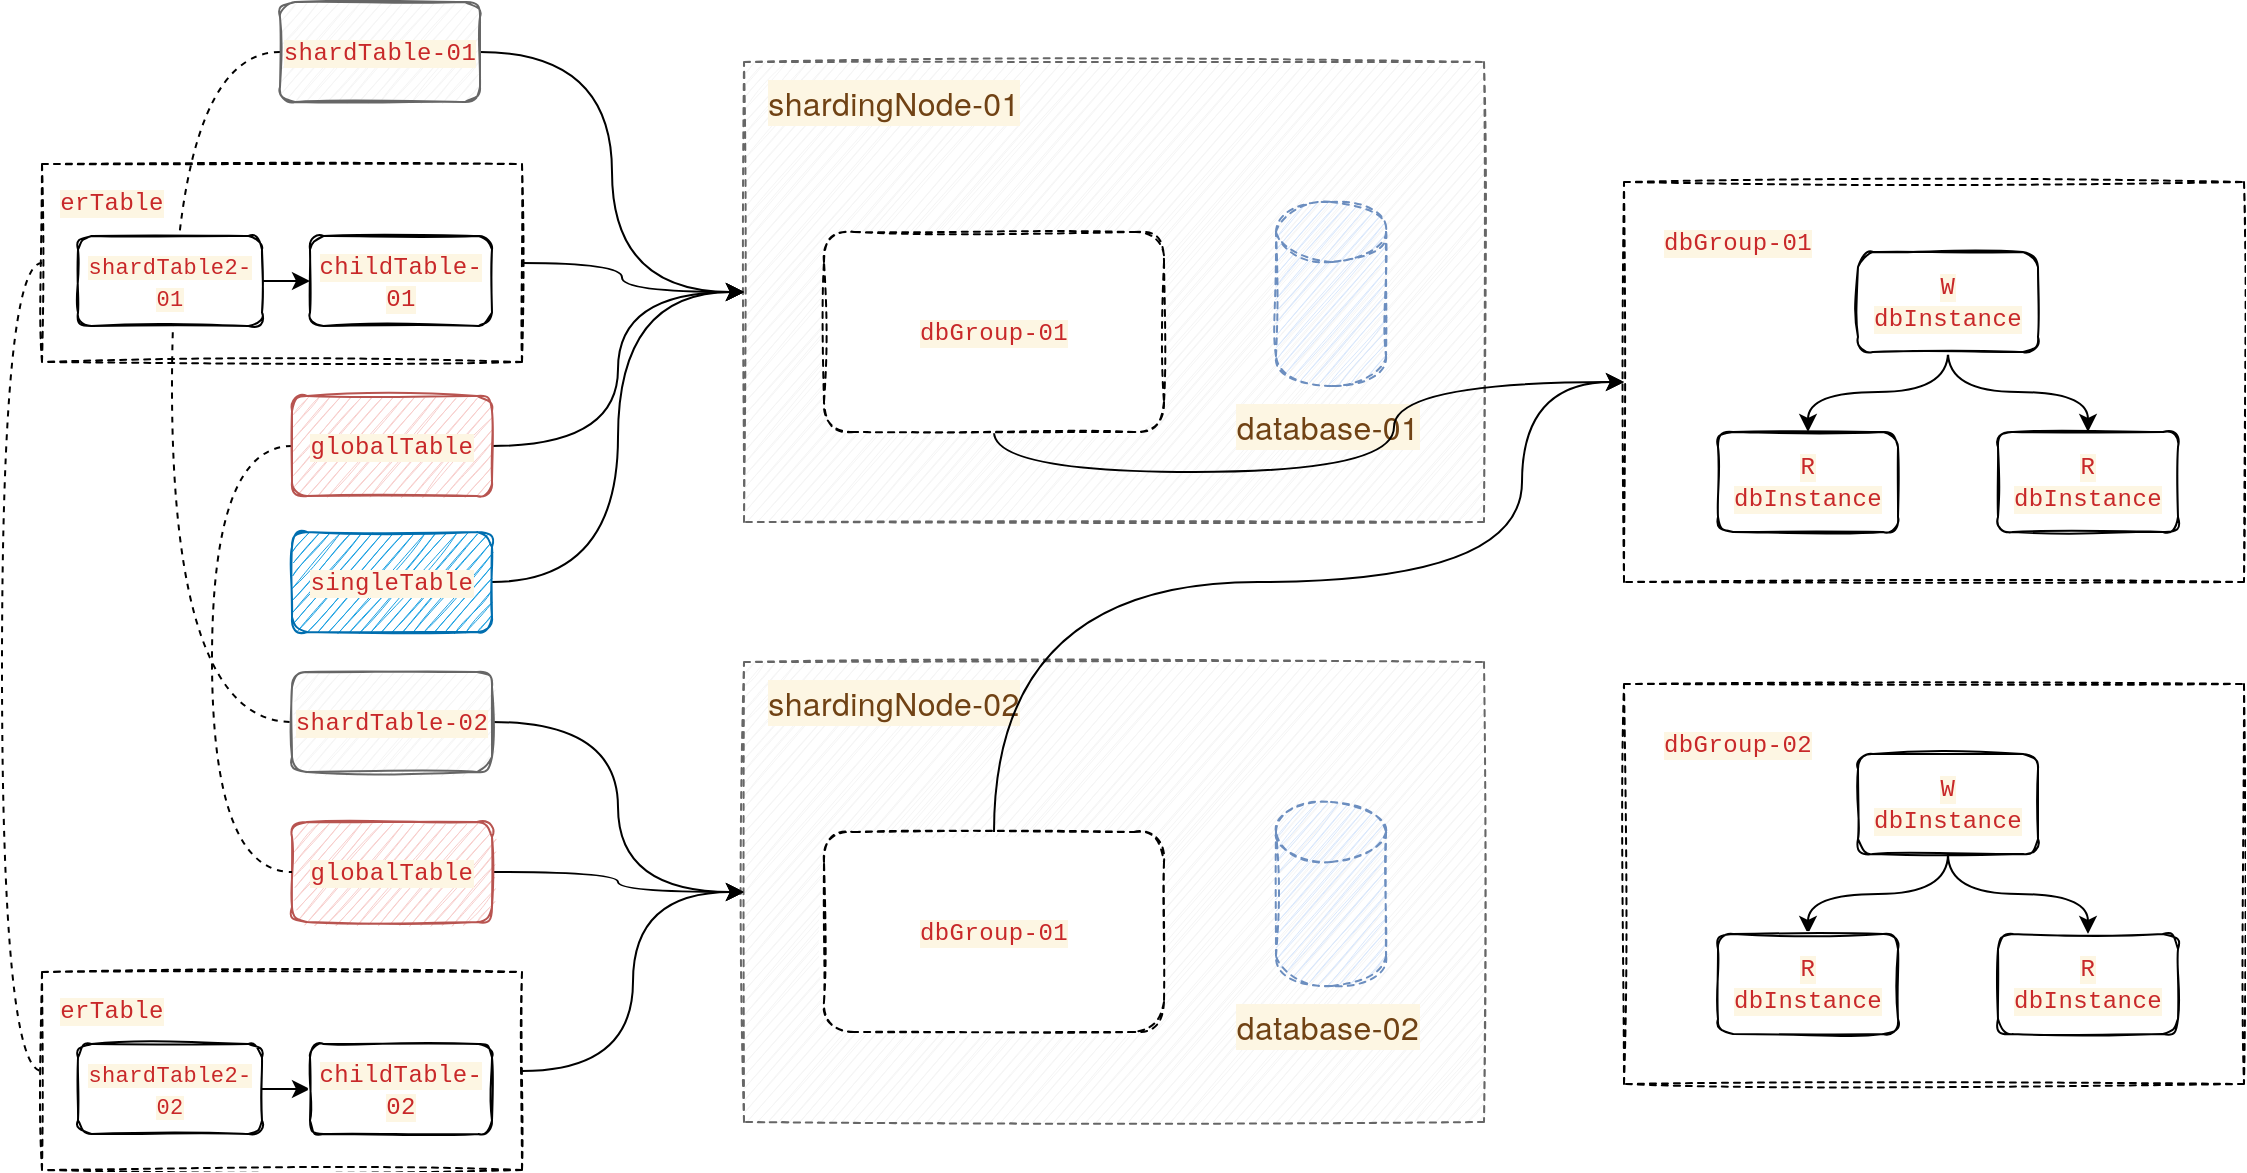 <mxfile version="15.7.4" type="github" pages="2">
  <diagram id="9CZ0PQ02ZsPHdG1DtoYy" name="Page-1">
    <mxGraphModel dx="2034" dy="584" grid="1" gridSize="10" guides="1" tooltips="1" connect="1" arrows="1" fold="1" page="1" pageScale="1" pageWidth="827" pageHeight="1169" math="0" shadow="0">
      <root>
        <mxCell id="0" />
        <mxCell id="1" parent="0" />
        <mxCell id="kp5L5uBgIwF2lmDcN6au-2" style="edgeStyle=orthogonalEdgeStyle;curved=1;rounded=0;orthogonalLoop=1;jettySize=auto;html=1;exitX=1;exitY=0.5;exitDx=0;exitDy=0;entryX=0;entryY=0.5;entryDx=0;entryDy=0;" edge="1" parent="1" source="aA7OUgeE8yupM1yqJdEg-85" target="aA7OUgeE8yupM1yqJdEg-1">
          <mxGeometry relative="1" as="geometry">
            <Array as="points">
              <mxPoint x="130" y="181" />
              <mxPoint x="130" y="195" />
            </Array>
          </mxGeometry>
        </mxCell>
        <mxCell id="kp5L5uBgIwF2lmDcN6au-16" style="edgeStyle=orthogonalEdgeStyle;curved=1;rounded=0;orthogonalLoop=1;jettySize=auto;html=1;entryX=0;entryY=0.5;entryDx=0;entryDy=0;dashed=1;fontSize=11;endArrow=none;endFill=0;exitX=0;exitY=0.5;exitDx=0;exitDy=0;" edge="1" parent="1" source="aA7OUgeE8yupM1yqJdEg-85" target="kp5L5uBgIwF2lmDcN6au-11">
          <mxGeometry relative="1" as="geometry" />
        </mxCell>
        <mxCell id="aA7OUgeE8yupM1yqJdEg-85" value="" style="rounded=0;whiteSpace=wrap;html=1;dashed=1;sketch=1;" parent="1" vertex="1">
          <mxGeometry x="-160" y="131" width="240" height="99" as="geometry" />
        </mxCell>
        <mxCell id="aA7OUgeE8yupM1yqJdEg-1" value="" style="rounded=0;whiteSpace=wrap;html=1;sketch=1;fillColor=#f5f5f5;fontColor=#333333;strokeColor=#666666;dashed=1;" parent="1" vertex="1">
          <mxGeometry x="191" y="80" width="370" height="230" as="geometry" />
        </mxCell>
        <mxCell id="aA7OUgeE8yupM1yqJdEg-50" value="" style="rounded=0;whiteSpace=wrap;html=1;dashed=1;sketch=1;" parent="1" vertex="1">
          <mxGeometry x="631" y="140" width="310" height="200" as="geometry" />
        </mxCell>
        <mxCell id="aA7OUgeE8yupM1yqJdEg-6" style="edgeStyle=orthogonalEdgeStyle;orthogonalLoop=1;jettySize=auto;html=1;exitX=0.5;exitY=1;exitDx=0;exitDy=0;entryX=0.5;entryY=0;entryDx=0;entryDy=0;curved=1;" parent="1" source="aA7OUgeE8yupM1yqJdEg-3" target="aA7OUgeE8yupM1yqJdEg-4" edge="1">
          <mxGeometry relative="1" as="geometry" />
        </mxCell>
        <mxCell id="aA7OUgeE8yupM1yqJdEg-7" style="edgeStyle=orthogonalEdgeStyle;orthogonalLoop=1;jettySize=auto;html=1;exitX=0.5;exitY=1;exitDx=0;exitDy=0;entryX=0.5;entryY=0;entryDx=0;entryDy=0;curved=1;" parent="1" source="aA7OUgeE8yupM1yqJdEg-3" target="aA7OUgeE8yupM1yqJdEg-5" edge="1">
          <mxGeometry relative="1" as="geometry" />
        </mxCell>
        <mxCell id="aA7OUgeE8yupM1yqJdEg-3" value="&lt;span style=&quot;color: rgb(200 , 40 , 41) ; font-size: inherit ; font-family: &amp;#34;consolas&amp;#34; , &amp;#34;liberation mono&amp;#34; , &amp;#34;menlo&amp;#34; , &amp;#34;courier&amp;#34; , monospace ; background-color: rgb(253 , 246 , 227) ; letter-spacing: 0.2px&quot;&gt;W dbInstance&lt;/span&gt;" style="rounded=1;whiteSpace=wrap;html=1;sketch=1;" parent="1" vertex="1">
          <mxGeometry x="748" y="175" width="90" height="50" as="geometry" />
        </mxCell>
        <mxCell id="aA7OUgeE8yupM1yqJdEg-4" value="&lt;span style=&quot;color: rgb(200 , 40 , 41) ; font-family: &amp;#34;consolas&amp;#34; , &amp;#34;liberation mono&amp;#34; , &amp;#34;menlo&amp;#34; , &amp;#34;courier&amp;#34; , monospace ; letter-spacing: 0.2px ; background-color: rgb(253 , 246 , 227)&quot;&gt;R&lt;br&gt;&lt;/span&gt;&lt;span style=&quot;color: rgb(200 , 40 , 41) ; font-size: inherit ; font-family: &amp;#34;consolas&amp;#34; , &amp;#34;liberation mono&amp;#34; , &amp;#34;menlo&amp;#34; , &amp;#34;courier&amp;#34; , monospace ; background-color: rgb(253 , 246 , 227) ; letter-spacing: 0.2px&quot;&gt;dbInstance&lt;/span&gt;" style="rounded=1;whiteSpace=wrap;html=1;sketch=1;" parent="1" vertex="1">
          <mxGeometry x="678" y="265" width="90" height="50" as="geometry" />
        </mxCell>
        <mxCell id="aA7OUgeE8yupM1yqJdEg-5" value="&lt;span style=&quot;color: rgb(200 , 40 , 41) ; font-family: &amp;#34;consolas&amp;#34; , &amp;#34;liberation mono&amp;#34; , &amp;#34;menlo&amp;#34; , &amp;#34;courier&amp;#34; , monospace ; letter-spacing: 0.2px ; background-color: rgb(253 , 246 , 227)&quot;&gt;R&lt;br&gt;&lt;/span&gt;&lt;span style=&quot;font-size: inherit ; color: rgb(200 , 40 , 41) ; font-family: &amp;#34;consolas&amp;#34; , &amp;#34;liberation mono&amp;#34; , &amp;#34;menlo&amp;#34; , &amp;#34;courier&amp;#34; , monospace ; background-color: rgb(253 , 246 , 227) ; letter-spacing: 0.2px&quot;&gt;dbInstance&lt;/span&gt;" style="rounded=1;whiteSpace=wrap;html=1;sketch=1;" parent="1" vertex="1">
          <mxGeometry x="818" y="265" width="90" height="50" as="geometry" />
        </mxCell>
        <mxCell id="aA7OUgeE8yupM1yqJdEg-35" value="&lt;span style=&quot;color: rgb(200 , 40 , 41) ; font-family: &amp;#34;consolas&amp;#34; , &amp;#34;liberation mono&amp;#34; , &amp;#34;menlo&amp;#34; , &amp;#34;courier&amp;#34; , monospace ; letter-spacing: 0.2px ; background-color: rgb(253 , 246 , 227)&quot;&gt;dbGroup-01&lt;/span&gt;" style="text;html=1;strokeColor=none;fillColor=none;align=center;verticalAlign=middle;whiteSpace=wrap;rounded=0;dashed=1;sketch=1;" parent="1" vertex="1">
          <mxGeometry x="648" y="155" width="80" height="30" as="geometry" />
        </mxCell>
        <mxCell id="aA7OUgeE8yupM1yqJdEg-36" value="" style="shape=cylinder3;whiteSpace=wrap;html=1;boundedLbl=1;backgroundOutline=1;size=15;dashed=1;sketch=1;fillColor=#dae8fc;strokeColor=#6c8ebf;" parent="1" vertex="1">
          <mxGeometry x="457" y="150" width="55" height="92" as="geometry" />
        </mxCell>
        <mxCell id="aA7OUgeE8yupM1yqJdEg-39" value="&lt;span style=&quot;color: rgb(112 , 66 , 20) ; font-family: &amp;#34;helvetica neue&amp;#34; , &amp;#34;helvetica&amp;#34; , &amp;#34;arial&amp;#34; , sans-serif ; font-size: 16px ; letter-spacing: 0.2px ; background-color: rgb(253 , 246 , 227)&quot;&gt;database-01&lt;/span&gt;" style="text;html=1;strokeColor=none;fillColor=none;align=center;verticalAlign=middle;whiteSpace=wrap;rounded=0;dashed=1;sketch=1;" parent="1" vertex="1">
          <mxGeometry x="431" y="247" width="104" height="30" as="geometry" />
        </mxCell>
        <mxCell id="kp5L5uBgIwF2lmDcN6au-1" style="edgeStyle=orthogonalEdgeStyle;rounded=0;orthogonalLoop=1;jettySize=auto;html=1;exitX=1;exitY=0.5;exitDx=0;exitDy=0;curved=1;" edge="1" parent="1" source="aA7OUgeE8yupM1yqJdEg-44" target="aA7OUgeE8yupM1yqJdEg-1">
          <mxGeometry relative="1" as="geometry" />
        </mxCell>
        <mxCell id="kp5L5uBgIwF2lmDcN6au-8" style="edgeStyle=orthogonalEdgeStyle;curved=1;rounded=0;orthogonalLoop=1;jettySize=auto;html=1;exitX=0;exitY=0.5;exitDx=0;exitDy=0;entryX=0;entryY=0.5;entryDx=0;entryDy=0;endArrow=none;endFill=0;dashed=1;" edge="1" parent="1" source="aA7OUgeE8yupM1yqJdEg-44" target="aA7OUgeE8yupM1yqJdEg-47">
          <mxGeometry relative="1" as="geometry">
            <mxPoint x="-41" y="380" as="targetPoint" />
            <Array as="points">
              <mxPoint x="-95" y="75" />
              <mxPoint x="-95" y="410" />
            </Array>
          </mxGeometry>
        </mxCell>
        <mxCell id="aA7OUgeE8yupM1yqJdEg-44" value="&lt;font color=&quot;#c82829&quot; face=&quot;consolas, liberation mono, menlo, courier, monospace&quot;&gt;&lt;span style=&quot;letter-spacing: 0.2px ; background-color: rgb(253 , 246 , 227)&quot;&gt;shardTable-01&lt;/span&gt;&lt;/font&gt;" style="rounded=1;whiteSpace=wrap;html=1;sketch=1;fillColor=#f5f5f5;fontColor=#333333;strokeColor=#666666;" parent="1" vertex="1">
          <mxGeometry x="-41" y="50" width="100" height="50" as="geometry" />
        </mxCell>
        <mxCell id="kp5L5uBgIwF2lmDcN6au-5" style="edgeStyle=orthogonalEdgeStyle;curved=1;rounded=0;orthogonalLoop=1;jettySize=auto;html=1;exitX=1;exitY=0.5;exitDx=0;exitDy=0;" edge="1" parent="1" source="aA7OUgeE8yupM1yqJdEg-47" target="aA7OUgeE8yupM1yqJdEg-64">
          <mxGeometry relative="1" as="geometry" />
        </mxCell>
        <mxCell id="aA7OUgeE8yupM1yqJdEg-47" value="&lt;font color=&quot;#c82829&quot; face=&quot;consolas, liberation mono, menlo, courier, monospace&quot;&gt;&lt;span style=&quot;letter-spacing: 0.2px ; background-color: rgb(253 , 246 , 227)&quot;&gt;shardTable-02&lt;/span&gt;&lt;/font&gt;" style="rounded=1;whiteSpace=wrap;html=1;sketch=1;fillColor=#f5f5f5;fontColor=#333333;strokeColor=#666666;" parent="1" vertex="1">
          <mxGeometry x="-35" y="385" width="100" height="50" as="geometry" />
        </mxCell>
        <mxCell id="kp5L5uBgIwF2lmDcN6au-6" style="edgeStyle=orthogonalEdgeStyle;curved=1;rounded=0;orthogonalLoop=1;jettySize=auto;html=1;exitX=1;exitY=0.5;exitDx=0;exitDy=0;entryX=0;entryY=0.5;entryDx=0;entryDy=0;" edge="1" parent="1" source="aA7OUgeE8yupM1yqJdEg-49" target="aA7OUgeE8yupM1yqJdEg-64">
          <mxGeometry relative="1" as="geometry">
            <mxPoint x="190" y="490" as="targetPoint" />
          </mxGeometry>
        </mxCell>
        <mxCell id="aA7OUgeE8yupM1yqJdEg-49" value="&lt;font color=&quot;#c82829&quot; face=&quot;consolas, liberation mono, menlo, courier, monospace&quot;&gt;&lt;span style=&quot;letter-spacing: 0.2px ; background-color: rgb(253 , 246 , 227)&quot;&gt;globalTable&lt;/span&gt;&lt;/font&gt;" style="rounded=1;whiteSpace=wrap;html=1;sketch=1;fillColor=#f8cecc;strokeColor=#b85450;" parent="1" vertex="1">
          <mxGeometry x="-35" y="460" width="100" height="50" as="geometry" />
        </mxCell>
        <mxCell id="aA7OUgeE8yupM1yqJdEg-51" value="" style="rounded=0;whiteSpace=wrap;html=1;dashed=1;sketch=1;" parent="1" vertex="1">
          <mxGeometry x="631" y="391" width="310" height="200" as="geometry" />
        </mxCell>
        <mxCell id="aA7OUgeE8yupM1yqJdEg-53" style="edgeStyle=orthogonalEdgeStyle;orthogonalLoop=1;jettySize=auto;html=1;exitX=0.5;exitY=1;exitDx=0;exitDy=0;entryX=0.5;entryY=0;entryDx=0;entryDy=0;curved=1;" parent="1" source="aA7OUgeE8yupM1yqJdEg-55" target="aA7OUgeE8yupM1yqJdEg-56" edge="1">
          <mxGeometry relative="1" as="geometry" />
        </mxCell>
        <mxCell id="aA7OUgeE8yupM1yqJdEg-54" style="edgeStyle=orthogonalEdgeStyle;orthogonalLoop=1;jettySize=auto;html=1;exitX=0.5;exitY=1;exitDx=0;exitDy=0;entryX=0.5;entryY=0;entryDx=0;entryDy=0;curved=1;" parent="1" source="aA7OUgeE8yupM1yqJdEg-55" target="aA7OUgeE8yupM1yqJdEg-57" edge="1">
          <mxGeometry relative="1" as="geometry" />
        </mxCell>
        <mxCell id="aA7OUgeE8yupM1yqJdEg-55" value="&lt;span style=&quot;color: rgb(200 , 40 , 41) ; font-size: inherit ; font-family: &amp;#34;consolas&amp;#34; , &amp;#34;liberation mono&amp;#34; , &amp;#34;menlo&amp;#34; , &amp;#34;courier&amp;#34; , monospace ; background-color: rgb(253 , 246 , 227) ; letter-spacing: 0.2px&quot;&gt;W dbInstance&lt;/span&gt;" style="rounded=1;whiteSpace=wrap;html=1;sketch=1;" parent="1" vertex="1">
          <mxGeometry x="748" y="426" width="90" height="50" as="geometry" />
        </mxCell>
        <mxCell id="aA7OUgeE8yupM1yqJdEg-56" value="&lt;span style=&quot;color: rgb(200 , 40 , 41) ; font-family: &amp;#34;consolas&amp;#34; , &amp;#34;liberation mono&amp;#34; , &amp;#34;menlo&amp;#34; , &amp;#34;courier&amp;#34; , monospace ; letter-spacing: 0.2px ; background-color: rgb(253 , 246 , 227)&quot;&gt;R&lt;br&gt;&lt;/span&gt;&lt;span style=&quot;color: rgb(200 , 40 , 41) ; font-size: inherit ; font-family: &amp;#34;consolas&amp;#34; , &amp;#34;liberation mono&amp;#34; , &amp;#34;menlo&amp;#34; , &amp;#34;courier&amp;#34; , monospace ; background-color: rgb(253 , 246 , 227) ; letter-spacing: 0.2px&quot;&gt;dbInstance&lt;/span&gt;" style="rounded=1;whiteSpace=wrap;html=1;sketch=1;" parent="1" vertex="1">
          <mxGeometry x="678" y="516" width="90" height="50" as="geometry" />
        </mxCell>
        <mxCell id="aA7OUgeE8yupM1yqJdEg-57" value="&lt;span style=&quot;color: rgb(200 , 40 , 41) ; font-family: &amp;#34;consolas&amp;#34; , &amp;#34;liberation mono&amp;#34; , &amp;#34;menlo&amp;#34; , &amp;#34;courier&amp;#34; , monospace ; letter-spacing: 0.2px ; background-color: rgb(253 , 246 , 227)&quot;&gt;R&lt;br&gt;&lt;/span&gt;&lt;span style=&quot;font-size: inherit ; color: rgb(200 , 40 , 41) ; font-family: &amp;#34;consolas&amp;#34; , &amp;#34;liberation mono&amp;#34; , &amp;#34;menlo&amp;#34; , &amp;#34;courier&amp;#34; , monospace ; background-color: rgb(253 , 246 , 227) ; letter-spacing: 0.2px&quot;&gt;dbInstance&lt;/span&gt;" style="rounded=1;whiteSpace=wrap;html=1;sketch=1;" parent="1" vertex="1">
          <mxGeometry x="818" y="516" width="90" height="50" as="geometry" />
        </mxCell>
        <mxCell id="aA7OUgeE8yupM1yqJdEg-58" value="&lt;span style=&quot;color: rgb(200 , 40 , 41) ; font-family: &amp;#34;consolas&amp;#34; , &amp;#34;liberation mono&amp;#34; , &amp;#34;menlo&amp;#34; , &amp;#34;courier&amp;#34; , monospace ; letter-spacing: 0.2px ; background-color: rgb(253 , 246 , 227)&quot;&gt;dbGroup-02&lt;/span&gt;" style="text;html=1;strokeColor=none;fillColor=none;align=center;verticalAlign=middle;whiteSpace=wrap;rounded=0;dashed=1;sketch=1;" parent="1" vertex="1">
          <mxGeometry x="648" y="406" width="80" height="30" as="geometry" />
        </mxCell>
        <mxCell id="aA7OUgeE8yupM1yqJdEg-61" value="&lt;span style=&quot;color: rgb(112 , 66 , 20) ; font-family: &amp;#34;helvetica neue&amp;#34; , &amp;#34;helvetica&amp;#34; , &amp;#34;arial&amp;#34; , sans-serif ; font-size: 16px ; letter-spacing: 0.2px ; background-color: rgb(253 , 246 , 227)&quot;&gt;shardingNode-01&lt;/span&gt;" style="text;html=1;strokeColor=none;fillColor=none;align=center;verticalAlign=middle;whiteSpace=wrap;rounded=0;dashed=1;sketch=1;" parent="1" vertex="1">
          <mxGeometry x="201" y="85" width="130" height="30" as="geometry" />
        </mxCell>
        <mxCell id="aA7OUgeE8yupM1yqJdEg-63" style="edgeStyle=orthogonalEdgeStyle;curved=1;orthogonalLoop=1;jettySize=auto;html=1;exitX=0.5;exitY=1;exitDx=0;exitDy=0;" parent="1" source="aA7OUgeE8yupM1yqJdEg-62" target="aA7OUgeE8yupM1yqJdEg-50" edge="1">
          <mxGeometry relative="1" as="geometry">
            <mxPoint x="580" y="260" as="targetPoint" />
          </mxGeometry>
        </mxCell>
        <mxCell id="aA7OUgeE8yupM1yqJdEg-62" value="&lt;span style=&quot;color: rgb(200 , 40 , 41) ; font-family: &amp;#34;consolas&amp;#34; , &amp;#34;liberation mono&amp;#34; , &amp;#34;menlo&amp;#34; , &amp;#34;courier&amp;#34; , monospace ; letter-spacing: 0.2px ; background-color: rgb(253 , 246 , 227)&quot;&gt;dbGroup-01&lt;/span&gt;" style="rounded=1;whiteSpace=wrap;html=1;dashed=1;sketch=1;" parent="1" vertex="1">
          <mxGeometry x="231" y="165" width="170" height="100" as="geometry" />
        </mxCell>
        <mxCell id="aA7OUgeE8yupM1yqJdEg-64" value="" style="rounded=0;whiteSpace=wrap;html=1;sketch=1;fillColor=#f5f5f5;fontColor=#333333;strokeColor=#666666;dashed=1;" parent="1" vertex="1">
          <mxGeometry x="191" y="380" width="370" height="230" as="geometry" />
        </mxCell>
        <mxCell id="aA7OUgeE8yupM1yqJdEg-65" value="" style="shape=cylinder3;whiteSpace=wrap;html=1;boundedLbl=1;backgroundOutline=1;size=15;dashed=1;sketch=1;fillColor=#dae8fc;strokeColor=#6c8ebf;" parent="1" vertex="1">
          <mxGeometry x="457" y="450" width="55" height="92" as="geometry" />
        </mxCell>
        <mxCell id="aA7OUgeE8yupM1yqJdEg-66" value="&lt;span style=&quot;color: rgb(112 , 66 , 20) ; font-family: &amp;#34;helvetica neue&amp;#34; , &amp;#34;helvetica&amp;#34; , &amp;#34;arial&amp;#34; , sans-serif ; font-size: 16px ; letter-spacing: 0.2px ; background-color: rgb(253 , 246 , 227)&quot;&gt;database-02&lt;/span&gt;" style="text;html=1;strokeColor=none;fillColor=none;align=center;verticalAlign=middle;whiteSpace=wrap;rounded=0;dashed=1;sketch=1;" parent="1" vertex="1">
          <mxGeometry x="431" y="547" width="104" height="30" as="geometry" />
        </mxCell>
        <mxCell id="aA7OUgeE8yupM1yqJdEg-67" value="&lt;span style=&quot;color: rgb(112 , 66 , 20) ; font-family: &amp;#34;helvetica neue&amp;#34; , &amp;#34;helvetica&amp;#34; , &amp;#34;arial&amp;#34; , sans-serif ; font-size: 16px ; letter-spacing: 0.2px ; background-color: rgb(253 , 246 , 227)&quot;&gt;shardingNode-02&lt;/span&gt;" style="text;html=1;strokeColor=none;fillColor=none;align=center;verticalAlign=middle;whiteSpace=wrap;rounded=0;dashed=1;sketch=1;" parent="1" vertex="1">
          <mxGeometry x="201" y="385" width="130" height="30" as="geometry" />
        </mxCell>
        <mxCell id="aA7OUgeE8yupM1yqJdEg-70" style="edgeStyle=orthogonalEdgeStyle;curved=1;orthogonalLoop=1;jettySize=auto;html=1;exitX=0.5;exitY=0;exitDx=0;exitDy=0;entryX=0;entryY=0.5;entryDx=0;entryDy=0;" parent="1" source="aA7OUgeE8yupM1yqJdEg-68" target="aA7OUgeE8yupM1yqJdEg-50" edge="1">
          <mxGeometry relative="1" as="geometry">
            <mxPoint x="590" y="380" as="targetPoint" />
            <Array as="points">
              <mxPoint x="316" y="340" />
              <mxPoint x="580" y="340" />
              <mxPoint x="580" y="240" />
            </Array>
          </mxGeometry>
        </mxCell>
        <mxCell id="aA7OUgeE8yupM1yqJdEg-68" value="&lt;span style=&quot;color: rgb(200 , 40 , 41) ; font-family: &amp;#34;consolas&amp;#34; , &amp;#34;liberation mono&amp;#34; , &amp;#34;menlo&amp;#34; , &amp;#34;courier&amp;#34; , monospace ; letter-spacing: 0.2px ; background-color: rgb(253 , 246 , 227)&quot;&gt;dbGroup-01&lt;/span&gt;" style="rounded=1;whiteSpace=wrap;html=1;dashed=1;sketch=1;" parent="1" vertex="1">
          <mxGeometry x="231" y="465" width="170" height="100" as="geometry" />
        </mxCell>
        <mxCell id="kp5L5uBgIwF2lmDcN6au-3" style="edgeStyle=orthogonalEdgeStyle;curved=1;rounded=0;orthogonalLoop=1;jettySize=auto;html=1;exitX=1;exitY=0.5;exitDx=0;exitDy=0;entryX=0;entryY=0.5;entryDx=0;entryDy=0;" edge="1" parent="1" source="aA7OUgeE8yupM1yqJdEg-71" target="aA7OUgeE8yupM1yqJdEg-1">
          <mxGeometry relative="1" as="geometry" />
        </mxCell>
        <mxCell id="kp5L5uBgIwF2lmDcN6au-10" style="edgeStyle=orthogonalEdgeStyle;curved=1;rounded=0;orthogonalLoop=1;jettySize=auto;html=1;exitX=0;exitY=0.5;exitDx=0;exitDy=0;entryX=0;entryY=0.5;entryDx=0;entryDy=0;endArrow=none;endFill=0;dashed=1;" edge="1" parent="1" source="aA7OUgeE8yupM1yqJdEg-71" target="aA7OUgeE8yupM1yqJdEg-49">
          <mxGeometry relative="1" as="geometry">
            <Array as="points">
              <mxPoint x="-75" y="272" />
              <mxPoint x="-75" y="485" />
            </Array>
          </mxGeometry>
        </mxCell>
        <mxCell id="aA7OUgeE8yupM1yqJdEg-71" value="&lt;font color=&quot;#c82829&quot; face=&quot;consolas, liberation mono, menlo, courier, monospace&quot;&gt;&lt;span style=&quot;letter-spacing: 0.2px ; background-color: rgb(253 , 246 , 227)&quot;&gt;globalTable&lt;/span&gt;&lt;/font&gt;" style="rounded=1;whiteSpace=wrap;html=1;sketch=1;fillColor=#f8cecc;strokeColor=#b85450;" parent="1" vertex="1">
          <mxGeometry x="-35" y="247" width="100" height="50" as="geometry" />
        </mxCell>
        <mxCell id="kp5L5uBgIwF2lmDcN6au-4" style="edgeStyle=orthogonalEdgeStyle;curved=1;rounded=0;orthogonalLoop=1;jettySize=auto;html=1;exitX=1;exitY=0.5;exitDx=0;exitDy=0;entryX=0;entryY=0.5;entryDx=0;entryDy=0;" edge="1" parent="1" source="aA7OUgeE8yupM1yqJdEg-72" target="aA7OUgeE8yupM1yqJdEg-1">
          <mxGeometry relative="1" as="geometry" />
        </mxCell>
        <mxCell id="aA7OUgeE8yupM1yqJdEg-72" value="&lt;font color=&quot;#c82829&quot; face=&quot;consolas, liberation mono, menlo, courier, monospace&quot;&gt;&lt;span style=&quot;letter-spacing: 0.2px ; background-color: rgb(253 , 246 , 227)&quot;&gt;singleTable&lt;/span&gt;&lt;/font&gt;" style="rounded=1;whiteSpace=wrap;html=1;sketch=1;fillColor=#1ba1e2;strokeColor=#006EAF;fontColor=#ffffff;" parent="1" vertex="1">
          <mxGeometry x="-35" y="315" width="100" height="50" as="geometry" />
        </mxCell>
        <mxCell id="aA7OUgeE8yupM1yqJdEg-76" style="edgeStyle=orthogonalEdgeStyle;curved=1;orthogonalLoop=1;jettySize=auto;html=1;exitX=1;exitY=0.5;exitDx=0;exitDy=0;entryX=0;entryY=0.5;entryDx=0;entryDy=0;" parent="1" source="aA7OUgeE8yupM1yqJdEg-73" target="aA7OUgeE8yupM1yqJdEg-75" edge="1">
          <mxGeometry relative="1" as="geometry" />
        </mxCell>
        <mxCell id="aA7OUgeE8yupM1yqJdEg-73" value="&lt;font color=&quot;#c82829&quot; face=&quot;consolas, liberation mono, menlo, courier, monospace&quot; size=&quot;1&quot;&gt;&lt;span style=&quot;letter-spacing: 0.2px ; background-color: rgb(253 , 246 , 227) ; font-size: 11px&quot;&gt;shardTable2-01&lt;/span&gt;&lt;/font&gt;" style="rounded=1;whiteSpace=wrap;html=1;sketch=1;" parent="1" vertex="1">
          <mxGeometry x="-142" y="167" width="92" height="45" as="geometry" />
        </mxCell>
        <mxCell id="aA7OUgeE8yupM1yqJdEg-75" value="&lt;font color=&quot;#c82829&quot; face=&quot;consolas, liberation mono, menlo, courier, monospace&quot;&gt;&lt;span style=&quot;letter-spacing: 0.2px ; background-color: rgb(253 , 246 , 227)&quot;&gt;childTable-01&lt;/span&gt;&lt;/font&gt;" style="rounded=1;whiteSpace=wrap;html=1;sketch=1;" parent="1" vertex="1">
          <mxGeometry x="-26" y="167" width="91" height="45" as="geometry" />
        </mxCell>
        <mxCell id="aA7OUgeE8yupM1yqJdEg-86" value="&lt;span style=&quot;color: rgb(200 , 40 , 41) ; font-family: &amp;#34;consolas&amp;#34; , &amp;#34;liberation mono&amp;#34; , &amp;#34;menlo&amp;#34; , &amp;#34;courier&amp;#34; , monospace ; letter-spacing: 0.2px ; background-color: rgb(253 , 246 , 227)&quot;&gt;erTable&lt;/span&gt;" style="text;html=1;strokeColor=none;fillColor=none;align=center;verticalAlign=middle;whiteSpace=wrap;rounded=0;dashed=1;sketch=1;" parent="1" vertex="1">
          <mxGeometry x="-160" y="135" width="70" height="30" as="geometry" />
        </mxCell>
        <mxCell id="kp5L5uBgIwF2lmDcN6au-7" style="edgeStyle=orthogonalEdgeStyle;curved=1;rounded=0;orthogonalLoop=1;jettySize=auto;html=1;exitX=1;exitY=0.5;exitDx=0;exitDy=0;entryX=0;entryY=0.5;entryDx=0;entryDy=0;" edge="1" parent="1" source="kp5L5uBgIwF2lmDcN6au-11" target="aA7OUgeE8yupM1yqJdEg-64">
          <mxGeometry relative="1" as="geometry">
            <mxPoint x="98" y="580" as="sourcePoint" />
          </mxGeometry>
        </mxCell>
        <mxCell id="kp5L5uBgIwF2lmDcN6au-11" value="" style="rounded=0;whiteSpace=wrap;html=1;dashed=1;sketch=1;" vertex="1" parent="1">
          <mxGeometry x="-160" y="535" width="240" height="99" as="geometry" />
        </mxCell>
        <mxCell id="kp5L5uBgIwF2lmDcN6au-12" style="edgeStyle=orthogonalEdgeStyle;curved=1;orthogonalLoop=1;jettySize=auto;html=1;exitX=1;exitY=0.5;exitDx=0;exitDy=0;entryX=0;entryY=0.5;entryDx=0;entryDy=0;" edge="1" parent="1" source="kp5L5uBgIwF2lmDcN6au-13" target="kp5L5uBgIwF2lmDcN6au-14">
          <mxGeometry relative="1" as="geometry" />
        </mxCell>
        <mxCell id="kp5L5uBgIwF2lmDcN6au-13" value="&lt;font color=&quot;#c82829&quot; face=&quot;consolas, liberation mono, menlo, courier, monospace&quot; size=&quot;1&quot;&gt;&lt;span style=&quot;letter-spacing: 0.2px ; background-color: rgb(253 , 246 , 227) ; font-size: 11px&quot;&gt;shardTable2-02&lt;/span&gt;&lt;/font&gt;" style="rounded=1;whiteSpace=wrap;html=1;sketch=1;" vertex="1" parent="1">
          <mxGeometry x="-142" y="571" width="92" height="45" as="geometry" />
        </mxCell>
        <mxCell id="kp5L5uBgIwF2lmDcN6au-14" value="&lt;font color=&quot;#c82829&quot; face=&quot;consolas, liberation mono, menlo, courier, monospace&quot;&gt;&lt;span style=&quot;letter-spacing: 0.2px ; background-color: rgb(253 , 246 , 227)&quot;&gt;childTable-02&lt;/span&gt;&lt;/font&gt;" style="rounded=1;whiteSpace=wrap;html=1;sketch=1;" vertex="1" parent="1">
          <mxGeometry x="-26" y="571" width="91" height="45" as="geometry" />
        </mxCell>
        <mxCell id="kp5L5uBgIwF2lmDcN6au-15" value="&lt;span style=&quot;color: rgb(200 , 40 , 41) ; font-family: &amp;#34;consolas&amp;#34; , &amp;#34;liberation mono&amp;#34; , &amp;#34;menlo&amp;#34; , &amp;#34;courier&amp;#34; , monospace ; letter-spacing: 0.2px ; background-color: rgb(253 , 246 , 227)&quot;&gt;erTable&lt;/span&gt;" style="text;html=1;strokeColor=none;fillColor=none;align=center;verticalAlign=middle;whiteSpace=wrap;rounded=0;dashed=1;sketch=1;" vertex="1" parent="1">
          <mxGeometry x="-160" y="539" width="70" height="30" as="geometry" />
        </mxCell>
      </root>
    </mxGraphModel>
  </diagram>
  <diagram id="J43xMPMdSZEunkyhhBxU" name="Page-2">
    <mxGraphModel dx="946" dy="577" grid="1" gridSize="10" guides="1" tooltips="1" connect="1" arrows="1" fold="1" page="1" pageScale="1" pageWidth="827" pageHeight="1169" math="0" shadow="0">
      <root>
        <mxCell id="FwMZl-ij26lW2XzkdRvG-0" />
        <mxCell id="FwMZl-ij26lW2XzkdRvG-1" parent="FwMZl-ij26lW2XzkdRvG-0" />
        <mxCell id="FwMZl-ij26lW2XzkdRvG-12" value="" style="edgeStyle=orthogonalEdgeStyle;rounded=0;orthogonalLoop=1;jettySize=auto;html=1;exitX=0.5;exitY=1;exitDx=0;exitDy=0;" edge="1" parent="FwMZl-ij26lW2XzkdRvG-1" source="FwMZl-ij26lW2XzkdRvG-2" target="FwMZl-ij26lW2XzkdRvG-11">
          <mxGeometry relative="1" as="geometry" />
        </mxCell>
        <mxCell id="FwMZl-ij26lW2XzkdRvG-2" value="开始" style="rounded=1;whiteSpace=wrap;html=1;" vertex="1" parent="FwMZl-ij26lW2XzkdRvG-1">
          <mxGeometry x="322" width="120" height="60" as="geometry" />
        </mxCell>
        <mxCell id="FwMZl-ij26lW2XzkdRvG-5" value="" style="edgeStyle=orthogonalEdgeStyle;rounded=0;orthogonalLoop=1;jettySize=auto;html=1;" edge="1" parent="FwMZl-ij26lW2XzkdRvG-1" source="FwMZl-ij26lW2XzkdRvG-3" target="FwMZl-ij26lW2XzkdRvG-4">
          <mxGeometry relative="1" as="geometry" />
        </mxCell>
        <mxCell id="FwMZl-ij26lW2XzkdRvG-3" value="阻塞流量" style="rounded=0;whiteSpace=wrap;html=1;" vertex="1" parent="FwMZl-ij26lW2XzkdRvG-1">
          <mxGeometry x="282" y="180" width="196" height="80" as="geometry" />
        </mxCell>
        <mxCell id="FwMZl-ij26lW2XzkdRvG-7" value="" style="edgeStyle=orthogonalEdgeStyle;rounded=0;orthogonalLoop=1;jettySize=auto;html=1;entryX=0.5;entryY=0;entryDx=0;entryDy=0;" edge="1" parent="FwMZl-ij26lW2XzkdRvG-1" source="FwMZl-ij26lW2XzkdRvG-4" target="FwMZl-ij26lW2XzkdRvG-22">
          <mxGeometry relative="1" as="geometry" />
        </mxCell>
        <mxCell id="FwMZl-ij26lW2XzkdRvG-4" value="向各个节点发送&lt;br&gt;show master status&amp;nbsp;&lt;br&gt;获取position" style="whiteSpace=wrap;html=1;rounded=0;" vertex="1" parent="FwMZl-ij26lW2XzkdRvG-1">
          <mxGeometry x="283" y="290" width="198" height="70" as="geometry" />
        </mxCell>
        <mxCell id="FwMZl-ij26lW2XzkdRvG-9" value="" style="edgeStyle=orthogonalEdgeStyle;rounded=0;orthogonalLoop=1;jettySize=auto;html=1;" edge="1" parent="FwMZl-ij26lW2XzkdRvG-1" source="FwMZl-ij26lW2XzkdRvG-6" target="FwMZl-ij26lW2XzkdRvG-8">
          <mxGeometry relative="1" as="geometry" />
        </mxCell>
        <mxCell id="FwMZl-ij26lW2XzkdRvG-6" value="释放流量" style="whiteSpace=wrap;html=1;rounded=0;" vertex="1" parent="FwMZl-ij26lW2XzkdRvG-1">
          <mxGeometry x="323.5" y="530" width="120" height="60" as="geometry" />
        </mxCell>
        <mxCell id="FwMZl-ij26lW2XzkdRvG-15" value="" style="edgeStyle=orthogonalEdgeStyle;rounded=0;orthogonalLoop=1;jettySize=auto;html=1;" edge="1" parent="FwMZl-ij26lW2XzkdRvG-1" source="FwMZl-ij26lW2XzkdRvG-8">
          <mxGeometry relative="1" as="geometry">
            <mxPoint x="383.5" y="730" as="targetPoint" />
          </mxGeometry>
        </mxCell>
        <mxCell id="FwMZl-ij26lW2XzkdRvG-8" value="数据双写&lt;br&gt;接收数据，并按照新的分片算法路由到新的分片" style="whiteSpace=wrap;html=1;rounded=0;" vertex="1" parent="FwMZl-ij26lW2XzkdRvG-1">
          <mxGeometry x="323.5" y="630" width="120" height="60" as="geometry" />
        </mxCell>
        <mxCell id="FwMZl-ij26lW2XzkdRvG-13" value="" style="edgeStyle=orthogonalEdgeStyle;rounded=0;orthogonalLoop=1;jettySize=auto;html=1;" edge="1" parent="FwMZl-ij26lW2XzkdRvG-1" source="FwMZl-ij26lW2XzkdRvG-11" target="FwMZl-ij26lW2XzkdRvG-3">
          <mxGeometry relative="1" as="geometry" />
        </mxCell>
        <mxCell id="FwMZl-ij26lW2XzkdRvG-11" value="新数据分片初始化" style="whiteSpace=wrap;html=1;rounded=1;" vertex="1" parent="FwMZl-ij26lW2XzkdRvG-1">
          <mxGeometry x="322" y="90" width="120" height="60" as="geometry" />
        </mxCell>
        <mxCell id="FwMZl-ij26lW2XzkdRvG-16" value="结束" style="rounded=1;whiteSpace=wrap;html=1;" vertex="1" parent="FwMZl-ij26lW2XzkdRvG-1">
          <mxGeometry x="322.5" y="850" width="120" height="60" as="geometry" />
        </mxCell>
        <mxCell id="FwMZl-ij26lW2XzkdRvG-19" value="是" style="edgeStyle=orthogonalEdgeStyle;rounded=0;orthogonalLoop=1;jettySize=auto;html=1;" edge="1" parent="FwMZl-ij26lW2XzkdRvG-1" source="FwMZl-ij26lW2XzkdRvG-18" target="FwMZl-ij26lW2XzkdRvG-16">
          <mxGeometry relative="1" as="geometry" />
        </mxCell>
        <mxCell id="FwMZl-ij26lW2XzkdRvG-20" style="edgeStyle=orthogonalEdgeStyle;rounded=0;orthogonalLoop=1;jettySize=auto;html=1;exitX=1;exitY=0.5;exitDx=0;exitDy=0;entryX=1;entryY=0.5;entryDx=0;entryDy=0;" edge="1" parent="FwMZl-ij26lW2XzkdRvG-1" source="FwMZl-ij26lW2XzkdRvG-18" target="FwMZl-ij26lW2XzkdRvG-8">
          <mxGeometry relative="1" as="geometry" />
        </mxCell>
        <mxCell id="FwMZl-ij26lW2XzkdRvG-21" value="否" style="edgeLabel;html=1;align=center;verticalAlign=middle;resizable=0;points=[];" vertex="1" connectable="0" parent="FwMZl-ij26lW2XzkdRvG-20">
          <mxGeometry x="-0.172" y="2" relative="1" as="geometry">
            <mxPoint y="-4" as="offset" />
          </mxGeometry>
        </mxCell>
        <mxCell id="FwMZl-ij26lW2XzkdRvG-18" value="数据是否迁移完" style="rhombus;whiteSpace=wrap;html=1;" vertex="1" parent="FwMZl-ij26lW2XzkdRvG-1">
          <mxGeometry x="300" y="730" width="165" height="80" as="geometry" />
        </mxCell>
        <mxCell id="FwMZl-ij26lW2XzkdRvG-23" style="edgeStyle=orthogonalEdgeStyle;rounded=0;orthogonalLoop=1;jettySize=auto;html=1;exitX=0.5;exitY=1;exitDx=0;exitDy=0;" edge="1" parent="FwMZl-ij26lW2XzkdRvG-1" source="FwMZl-ij26lW2XzkdRvG-22" target="FwMZl-ij26lW2XzkdRvG-6">
          <mxGeometry relative="1" as="geometry" />
        </mxCell>
        <mxCell id="FwMZl-ij26lW2XzkdRvG-26" value="是" style="edgeLabel;html=1;align=center;verticalAlign=middle;resizable=0;points=[];" vertex="1" connectable="0" parent="FwMZl-ij26lW2XzkdRvG-23">
          <mxGeometry x="-0.036" y="-1" relative="1" as="geometry">
            <mxPoint x="-1" y="-1" as="offset" />
          </mxGeometry>
        </mxCell>
        <mxCell id="FwMZl-ij26lW2XzkdRvG-24" style="edgeStyle=orthogonalEdgeStyle;rounded=0;orthogonalLoop=1;jettySize=auto;html=1;entryX=1;entryY=0.5;entryDx=0;entryDy=0;" edge="1" parent="FwMZl-ij26lW2XzkdRvG-1" source="FwMZl-ij26lW2XzkdRvG-22" target="FwMZl-ij26lW2XzkdRvG-4">
          <mxGeometry relative="1" as="geometry">
            <mxPoint x="490" y="330" as="targetPoint" />
            <Array as="points">
              <mxPoint x="560" y="450" />
              <mxPoint x="560" y="325" />
            </Array>
          </mxGeometry>
        </mxCell>
        <mxCell id="FwMZl-ij26lW2XzkdRvG-25" value="否" style="edgeLabel;html=1;align=center;verticalAlign=middle;resizable=0;points=[];" vertex="1" connectable="0" parent="FwMZl-ij26lW2XzkdRvG-24">
          <mxGeometry x="0.014" y="4" relative="1" as="geometry">
            <mxPoint x="4" as="offset" />
          </mxGeometry>
        </mxCell>
        <mxCell id="FwMZl-ij26lW2XzkdRvG-22" value="是否获取成功" style="rhombus;whiteSpace=wrap;html=1;" vertex="1" parent="FwMZl-ij26lW2XzkdRvG-1">
          <mxGeometry x="282" y="410" width="200" height="80" as="geometry" />
        </mxCell>
        <mxCell id="FwMZl-ij26lW2XzkdRvG-27" value="从全量postion拉取数据" style="rounded=0;whiteSpace=wrap;html=1;" vertex="1" parent="FwMZl-ij26lW2XzkdRvG-1">
          <mxGeometry x="610" y="180" width="170" height="80" as="geometry" />
        </mxCell>
        <mxCell id="FwMZl-ij26lW2XzkdRvG-29" value="" style="rhombus;whiteSpace=wrap;html=1;" vertex="1" parent="FwMZl-ij26lW2XzkdRvG-1">
          <mxGeometry x="620" y="320" width="160" height="70" as="geometry" />
        </mxCell>
      </root>
    </mxGraphModel>
  </diagram>
</mxfile>
